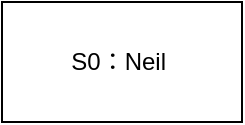 <mxfile version="14.2.9" type="github" pages="2">
  <diagram id="JWxSK_kzal0BuBXJZhWS" name="Page-1">
    <mxGraphModel dx="474" dy="265" grid="1" gridSize="10" guides="1" tooltips="1" connect="1" arrows="1" fold="1" page="1" pageScale="1" pageWidth="291" pageHeight="413" math="0" shadow="0">
      <root>
        <mxCell id="0" />
        <mxCell id="1" parent="0" />
        <mxCell id="Q-pdSaAUq_vIxulb3Aun-2" value="S0：Neil&amp;nbsp;" style="rounded=0;whiteSpace=wrap;html=1;shadow=0;glass=0;sketch=0;perimeterSpacing=0;imageWidth=24;" vertex="1" parent="1">
          <mxGeometry x="80" y="190" width="120" height="60" as="geometry" />
        </mxCell>
      </root>
    </mxGraphModel>
  </diagram>
  <diagram id="OqNDwDOLBrbcp9qY8u8_" name="Page-2">
    <mxGraphModel dx="1422" dy="794" grid="1" gridSize="10" guides="1" tooltips="1" connect="1" arrows="1" fold="1" page="1" pageScale="1" pageWidth="291" pageHeight="413" math="0" shadow="0">
      <root>
        <mxCell id="eIFoJpTlD0VH7HLp5S4X-0" />
        <mxCell id="eIFoJpTlD0VH7HLp5S4X-1" parent="eIFoJpTlD0VH7HLp5S4X-0" />
      </root>
    </mxGraphModel>
  </diagram>
</mxfile>
